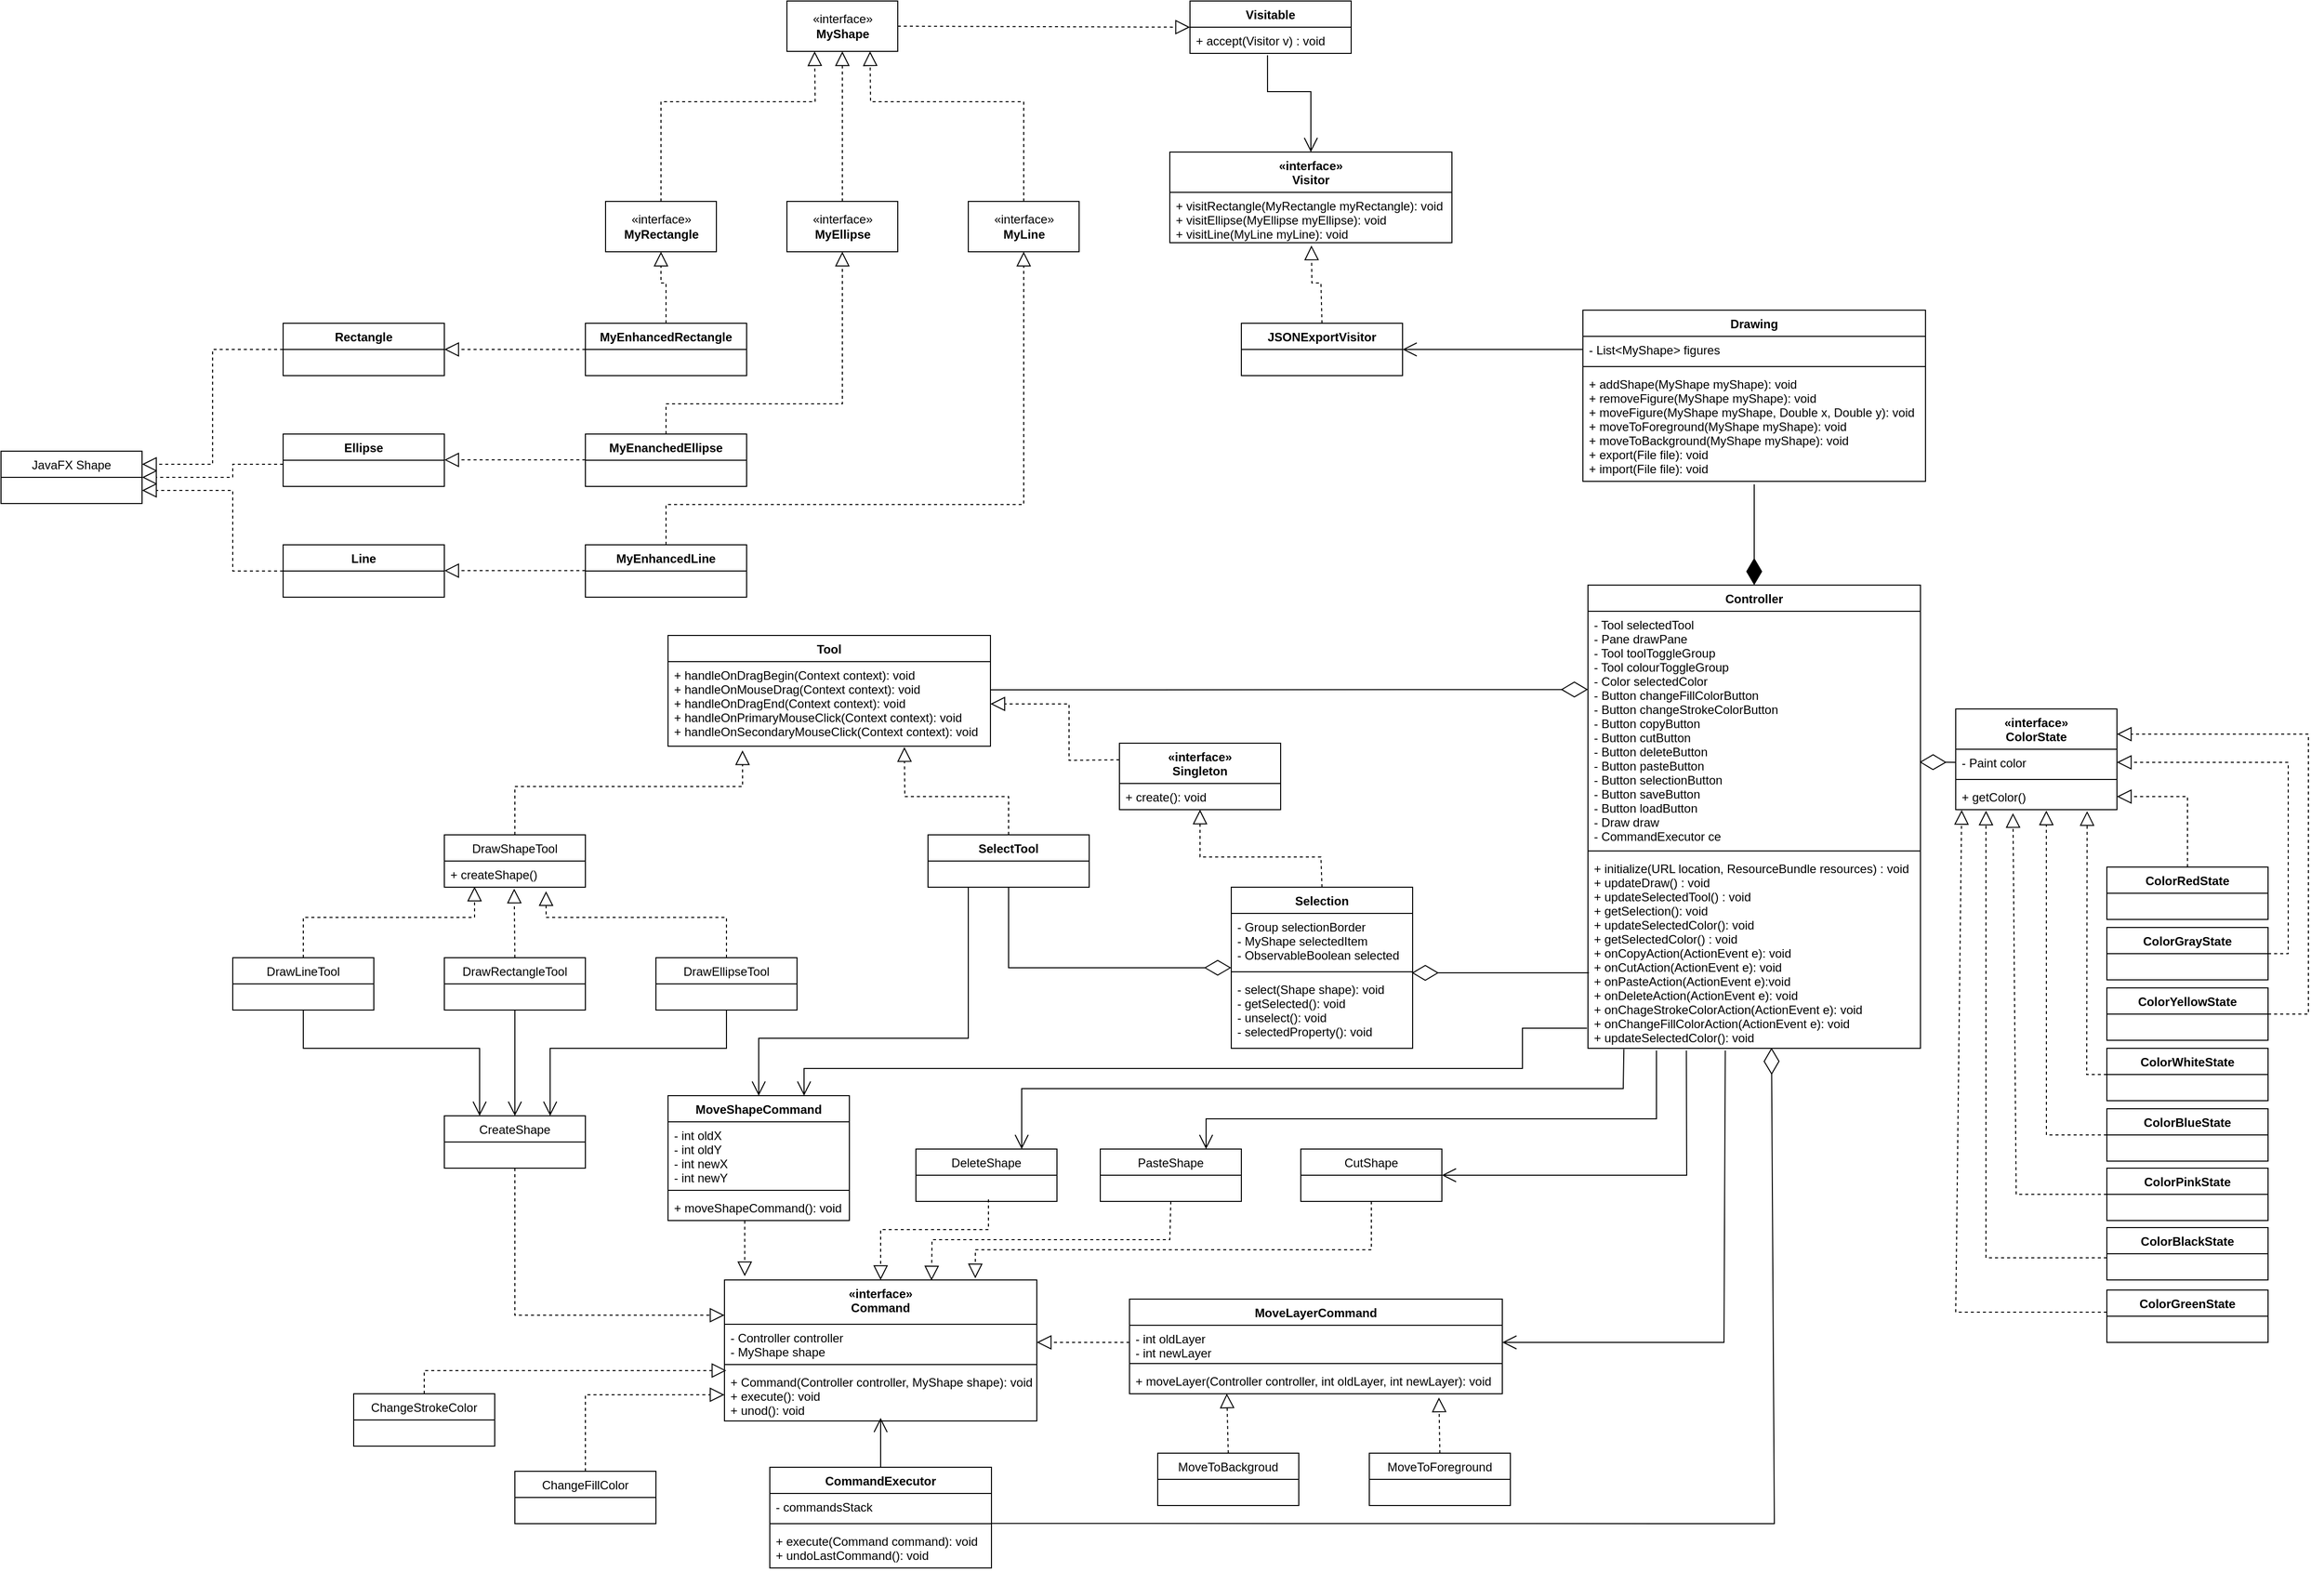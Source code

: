<mxfile version="20.5.3" type="device"><diagram id="C5RBs43oDa-KdzZeNtuy" name="Page-1"><mxGraphModel dx="1965" dy="1368" grid="1" gridSize="10" guides="1" tooltips="1" connect="1" arrows="1" fold="1" page="1" pageScale="1" pageWidth="2336" pageHeight="1654" math="0" shadow="0"><root><mxCell id="WIyWlLk6GJQsqaUBKTNV-0"/><mxCell id="WIyWlLk6GJQsqaUBKTNV-1" parent="WIyWlLk6GJQsqaUBKTNV-0"/><mxCell id="ekL6WlNl2x00pzPM41VI-4" value="JavaFX Shape" style="swimlane;fontStyle=0;childLayout=stackLayout;horizontal=1;startSize=26;horizontalStack=0;resizeParent=1;resizeParentMax=0;resizeLast=0;collapsible=1;marginBottom=0;" parent="WIyWlLk6GJQsqaUBKTNV-1" vertex="1"><mxGeometry x="30" y="507" width="140" height="52" as="geometry"/></mxCell><mxCell id="ekL6WlNl2x00pzPM41VI-9" value="Ellipse" style="swimlane;fontStyle=1;align=center;verticalAlign=top;childLayout=stackLayout;horizontal=1;startSize=26;horizontalStack=0;resizeParent=1;resizeParentMax=0;resizeLast=0;collapsible=1;marginBottom=0;" parent="WIyWlLk6GJQsqaUBKTNV-1" vertex="1"><mxGeometry x="310" y="490" width="160" height="52" as="geometry"/></mxCell><mxCell id="ekL6WlNl2x00pzPM41VI-13" value="Line" style="swimlane;fontStyle=1;align=center;verticalAlign=top;childLayout=stackLayout;horizontal=1;startSize=26;horizontalStack=0;resizeParent=1;resizeParentMax=0;resizeLast=0;collapsible=1;marginBottom=0;" parent="WIyWlLk6GJQsqaUBKTNV-1" vertex="1"><mxGeometry x="310" y="600" width="160" height="52" as="geometry"/></mxCell><mxCell id="ekL6WlNl2x00pzPM41VI-17" value="Rectangle" style="swimlane;fontStyle=1;align=center;verticalAlign=top;childLayout=stackLayout;horizontal=1;startSize=26;horizontalStack=0;resizeParent=1;resizeParentMax=0;resizeLast=0;collapsible=1;marginBottom=0;" parent="WIyWlLk6GJQsqaUBKTNV-1" vertex="1"><mxGeometry x="310" y="380" width="160" height="52" as="geometry"/></mxCell><mxCell id="ekL6WlNl2x00pzPM41VI-28" value="«interface»&lt;br&gt;&lt;b&gt;MyLine&lt;/b&gt;" style="html=1;" parent="WIyWlLk6GJQsqaUBKTNV-1" vertex="1"><mxGeometry x="990" y="259" width="110" height="50" as="geometry"/></mxCell><mxCell id="ekL6WlNl2x00pzPM41VI-29" value="«interface»&lt;br&gt;&lt;b&gt;MyEllipse&lt;/b&gt;" style="html=1;" parent="WIyWlLk6GJQsqaUBKTNV-1" vertex="1"><mxGeometry x="810" y="259" width="110" height="50" as="geometry"/></mxCell><mxCell id="ekL6WlNl2x00pzPM41VI-30" value="«interface»&lt;br&gt;&lt;b&gt;MyRectangle&lt;/b&gt;" style="html=1;" parent="WIyWlLk6GJQsqaUBKTNV-1" vertex="1"><mxGeometry x="630" y="259" width="110" height="50" as="geometry"/></mxCell><mxCell id="ekL6WlNl2x00pzPM41VI-31" value="MyEnanchedEllipse" style="swimlane;fontStyle=1;align=center;verticalAlign=top;childLayout=stackLayout;horizontal=1;startSize=26;horizontalStack=0;resizeParent=1;resizeParentMax=0;resizeLast=0;collapsible=1;marginBottom=0;" parent="WIyWlLk6GJQsqaUBKTNV-1" vertex="1"><mxGeometry x="610" y="490" width="160" height="52" as="geometry"/></mxCell><mxCell id="ekL6WlNl2x00pzPM41VI-35" value="MyEnhancedLine" style="swimlane;fontStyle=1;align=center;verticalAlign=top;childLayout=stackLayout;horizontal=1;startSize=26;horizontalStack=0;resizeParent=1;resizeParentMax=0;resizeLast=0;collapsible=1;marginBottom=0;" parent="WIyWlLk6GJQsqaUBKTNV-1" vertex="1"><mxGeometry x="610" y="600" width="160" height="52" as="geometry"/></mxCell><mxCell id="ekL6WlNl2x00pzPM41VI-39" value="MyEnhancedRectangle" style="swimlane;fontStyle=1;align=center;verticalAlign=top;childLayout=stackLayout;horizontal=1;startSize=26;horizontalStack=0;resizeParent=1;resizeParentMax=0;resizeLast=0;collapsible=1;marginBottom=0;" parent="WIyWlLk6GJQsqaUBKTNV-1" vertex="1"><mxGeometry x="610" y="380" width="160" height="52" as="geometry"/></mxCell><mxCell id="ekL6WlNl2x00pzPM41VI-54" value="«interface»&lt;br&gt;&lt;b&gt;MyShape&lt;/b&gt;" style="html=1;" parent="WIyWlLk6GJQsqaUBKTNV-1" vertex="1"><mxGeometry x="810" y="60" width="110" height="50" as="geometry"/></mxCell><mxCell id="ekL6WlNl2x00pzPM41VI-58" value="Visitable" style="swimlane;fontStyle=1;align=center;verticalAlign=top;childLayout=stackLayout;horizontal=1;startSize=26;horizontalStack=0;resizeParent=1;resizeParentMax=0;resizeLast=0;collapsible=1;marginBottom=0;" parent="WIyWlLk6GJQsqaUBKTNV-1" vertex="1"><mxGeometry x="1210" y="60" width="160" height="52" as="geometry"/></mxCell><mxCell id="ekL6WlNl2x00pzPM41VI-59" value="+ accept(Visitor v) : void" style="text;strokeColor=none;fillColor=none;align=left;verticalAlign=top;spacingLeft=4;spacingRight=4;overflow=hidden;rotatable=0;points=[[0,0.5],[1,0.5]];portConstraint=eastwest;" parent="ekL6WlNl2x00pzPM41VI-58" vertex="1"><mxGeometry y="26" width="160" height="26" as="geometry"/></mxCell><mxCell id="ekL6WlNl2x00pzPM41VI-65" value="«interface»&#10;Visitor" style="swimlane;fontStyle=1;align=center;verticalAlign=top;childLayout=stackLayout;horizontal=1;startSize=40;horizontalStack=0;resizeParent=1;resizeParentMax=0;resizeLast=0;collapsible=1;marginBottom=0;" parent="WIyWlLk6GJQsqaUBKTNV-1" vertex="1"><mxGeometry x="1190" y="210" width="280" height="90" as="geometry"/></mxCell><mxCell id="ekL6WlNl2x00pzPM41VI-66" value="+ visitRectangle(MyRectangle myRectangle): void&#10;+ visitEllipse(MyEllipse myEllipse): void&#10;+ visitLine(MyLine myLine): void" style="text;strokeColor=none;fillColor=none;align=left;verticalAlign=top;spacingLeft=4;spacingRight=4;overflow=hidden;rotatable=0;points=[[0,0.5],[1,0.5]];portConstraint=eastwest;" parent="ekL6WlNl2x00pzPM41VI-65" vertex="1"><mxGeometry y="40" width="280" height="50" as="geometry"/></mxCell><mxCell id="ekL6WlNl2x00pzPM41VI-70" value="JSONExportVisitor" style="swimlane;fontStyle=1;align=center;verticalAlign=top;childLayout=stackLayout;horizontal=1;startSize=26;horizontalStack=0;resizeParent=1;resizeParentMax=0;resizeLast=0;collapsible=1;marginBottom=0;" parent="WIyWlLk6GJQsqaUBKTNV-1" vertex="1"><mxGeometry x="1261" y="380" width="160" height="52" as="geometry"/></mxCell><mxCell id="ekL6WlNl2x00pzPM41VI-76" value="" style="endArrow=block;dashed=1;endFill=0;endSize=12;html=1;rounded=0;exitX=0;exitY=0.5;exitDx=0;exitDy=0;entryX=1;entryY=0.25;entryDx=0;entryDy=0;" parent="WIyWlLk6GJQsqaUBKTNV-1" source="ekL6WlNl2x00pzPM41VI-17" target="ekL6WlNl2x00pzPM41VI-4" edge="1"><mxGeometry width="160" relative="1" as="geometry"><mxPoint x="240" y="480" as="sourcePoint"/><mxPoint x="400" y="480" as="targetPoint"/><Array as="points"><mxPoint x="240" y="406"/><mxPoint x="240" y="520"/><mxPoint x="190" y="520"/></Array></mxGeometry></mxCell><mxCell id="ekL6WlNl2x00pzPM41VI-77" value="" style="endArrow=block;dashed=1;endFill=0;endSize=12;html=1;rounded=0;exitX=0;exitY=0.5;exitDx=0;exitDy=0;entryX=1;entryY=0.5;entryDx=0;entryDy=0;" parent="WIyWlLk6GJQsqaUBKTNV-1" target="ekL6WlNl2x00pzPM41VI-4" edge="1"><mxGeometry width="160" relative="1" as="geometry"><mxPoint x="310" y="520.0" as="sourcePoint"/><mxPoint x="170" y="634" as="targetPoint"/><Array as="points"><mxPoint x="260" y="520"/><mxPoint x="260" y="533"/><mxPoint x="220" y="533"/></Array></mxGeometry></mxCell><mxCell id="ekL6WlNl2x00pzPM41VI-79" value="" style="endArrow=block;dashed=1;endFill=0;endSize=12;html=1;rounded=0;entryX=1;entryY=0.75;entryDx=0;entryDy=0;exitX=0;exitY=0.5;exitDx=0;exitDy=0;" parent="WIyWlLk6GJQsqaUBKTNV-1" source="ekL6WlNl2x00pzPM41VI-13" target="ekL6WlNl2x00pzPM41VI-4" edge="1"><mxGeometry width="160" relative="1" as="geometry"><mxPoint x="240" y="550" as="sourcePoint"/><mxPoint x="400" y="550" as="targetPoint"/><Array as="points"><mxPoint x="260" y="626"/><mxPoint x="260" y="546"/></Array></mxGeometry></mxCell><mxCell id="ekL6WlNl2x00pzPM41VI-80" value="" style="endArrow=block;dashed=1;endFill=0;endSize=12;html=1;rounded=0;entryX=1;entryY=0.5;entryDx=0;entryDy=0;exitX=0;exitY=0.5;exitDx=0;exitDy=0;" parent="WIyWlLk6GJQsqaUBKTNV-1" source="ekL6WlNl2x00pzPM41VI-39" target="ekL6WlNl2x00pzPM41VI-17" edge="1"><mxGeometry width="160" relative="1" as="geometry"><mxPoint x="440" y="550" as="sourcePoint"/><mxPoint x="600" y="550" as="targetPoint"/></mxGeometry></mxCell><mxCell id="ekL6WlNl2x00pzPM41VI-81" value="" style="endArrow=block;dashed=1;endFill=0;endSize=12;html=1;rounded=0;entryX=1;entryY=0.5;entryDx=0;entryDy=0;exitX=0;exitY=0.5;exitDx=0;exitDy=0;" parent="WIyWlLk6GJQsqaUBKTNV-1" edge="1"><mxGeometry width="160" relative="1" as="geometry"><mxPoint x="610" y="625.66" as="sourcePoint"/><mxPoint x="470" y="625.66" as="targetPoint"/></mxGeometry></mxCell><mxCell id="ekL6WlNl2x00pzPM41VI-82" value="" style="endArrow=block;dashed=1;endFill=0;endSize=12;html=1;rounded=0;entryX=1;entryY=0.5;entryDx=0;entryDy=0;exitX=0;exitY=0.5;exitDx=0;exitDy=0;" parent="WIyWlLk6GJQsqaUBKTNV-1" edge="1"><mxGeometry width="160" relative="1" as="geometry"><mxPoint x="610" y="515.66" as="sourcePoint"/><mxPoint x="470" y="515.66" as="targetPoint"/></mxGeometry></mxCell><mxCell id="ekL6WlNl2x00pzPM41VI-83" value="" style="endArrow=block;dashed=1;endFill=0;endSize=12;html=1;rounded=0;entryX=0.5;entryY=1;entryDx=0;entryDy=0;exitX=0.5;exitY=0;exitDx=0;exitDy=0;" parent="WIyWlLk6GJQsqaUBKTNV-1" source="ekL6WlNl2x00pzPM41VI-39" target="ekL6WlNl2x00pzPM41VI-30" edge="1"><mxGeometry width="160" relative="1" as="geometry"><mxPoint x="720" y="440" as="sourcePoint"/><mxPoint x="880" y="440" as="targetPoint"/><Array as="points"><mxPoint x="690" y="340"/><mxPoint x="685" y="340"/></Array></mxGeometry></mxCell><mxCell id="ekL6WlNl2x00pzPM41VI-84" value="" style="endArrow=block;dashed=1;endFill=0;endSize=12;html=1;rounded=0;exitX=0.5;exitY=0;exitDx=0;exitDy=0;entryX=0.5;entryY=1;entryDx=0;entryDy=0;" parent="WIyWlLk6GJQsqaUBKTNV-1" source="ekL6WlNl2x00pzPM41VI-31" target="ekL6WlNl2x00pzPM41VI-29" edge="1"><mxGeometry width="160" relative="1" as="geometry"><mxPoint x="680" y="450" as="sourcePoint"/><mxPoint x="840" y="450" as="targetPoint"/><Array as="points"><mxPoint x="690" y="460"/><mxPoint x="865" y="460"/><mxPoint x="865" y="410"/></Array></mxGeometry></mxCell><mxCell id="ekL6WlNl2x00pzPM41VI-85" value="" style="endArrow=block;dashed=1;endFill=0;endSize=12;html=1;rounded=0;exitX=0.5;exitY=0;exitDx=0;exitDy=0;entryX=0.5;entryY=1;entryDx=0;entryDy=0;" parent="WIyWlLk6GJQsqaUBKTNV-1" source="ekL6WlNl2x00pzPM41VI-35" target="ekL6WlNl2x00pzPM41VI-28" edge="1"><mxGeometry width="160" relative="1" as="geometry"><mxPoint x="680" y="450" as="sourcePoint"/><mxPoint x="840" y="450" as="targetPoint"/><Array as="points"><mxPoint x="690" y="560"/><mxPoint x="1045" y="560"/><mxPoint x="1045" y="500"/></Array></mxGeometry></mxCell><mxCell id="ekL6WlNl2x00pzPM41VI-86" value="" style="endArrow=block;dashed=1;endFill=0;endSize=12;html=1;rounded=0;exitX=0.5;exitY=0;exitDx=0;exitDy=0;entryX=0.25;entryY=1;entryDx=0;entryDy=0;" parent="WIyWlLk6GJQsqaUBKTNV-1" source="ekL6WlNl2x00pzPM41VI-30" target="ekL6WlNl2x00pzPM41VI-54" edge="1"><mxGeometry width="160" relative="1" as="geometry"><mxPoint x="780" y="200" as="sourcePoint"/><mxPoint x="940" y="200" as="targetPoint"/><Array as="points"><mxPoint x="685" y="160"/><mxPoint x="838" y="160"/></Array></mxGeometry></mxCell><mxCell id="ekL6WlNl2x00pzPM41VI-87" value="" style="endArrow=block;dashed=1;endFill=0;endSize=12;html=1;rounded=0;exitX=0.5;exitY=0;exitDx=0;exitDy=0;entryX=0.5;entryY=1;entryDx=0;entryDy=0;" parent="WIyWlLk6GJQsqaUBKTNV-1" source="ekL6WlNl2x00pzPM41VI-29" target="ekL6WlNl2x00pzPM41VI-54" edge="1"><mxGeometry width="160" relative="1" as="geometry"><mxPoint x="780" y="200" as="sourcePoint"/><mxPoint x="940" y="200" as="targetPoint"/></mxGeometry></mxCell><mxCell id="ekL6WlNl2x00pzPM41VI-88" value="" style="endArrow=block;dashed=1;endFill=0;endSize=12;html=1;rounded=0;entryX=0.75;entryY=1;entryDx=0;entryDy=0;exitX=0.5;exitY=0;exitDx=0;exitDy=0;" parent="WIyWlLk6GJQsqaUBKTNV-1" source="ekL6WlNl2x00pzPM41VI-28" target="ekL6WlNl2x00pzPM41VI-54" edge="1"><mxGeometry width="160" relative="1" as="geometry"><mxPoint x="780" y="200" as="sourcePoint"/><mxPoint x="940" y="200" as="targetPoint"/><Array as="points"><mxPoint x="1045" y="160"/><mxPoint x="893" y="160"/></Array></mxGeometry></mxCell><mxCell id="ekL6WlNl2x00pzPM41VI-89" value="" style="endArrow=block;dashed=1;endFill=0;endSize=12;html=1;rounded=0;exitX=1;exitY=0.5;exitDx=0;exitDy=0;entryX=0;entryY=0.5;entryDx=0;entryDy=0;" parent="WIyWlLk6GJQsqaUBKTNV-1" source="ekL6WlNl2x00pzPM41VI-54" target="ekL6WlNl2x00pzPM41VI-58" edge="1"><mxGeometry width="160" relative="1" as="geometry"><mxPoint x="940" y="200" as="sourcePoint"/><mxPoint x="1100" y="200" as="targetPoint"/></mxGeometry></mxCell><mxCell id="ekL6WlNl2x00pzPM41VI-90" value="" style="endArrow=open;endFill=1;endSize=12;html=1;rounded=0;exitX=0.481;exitY=1.07;exitDx=0;exitDy=0;exitPerimeter=0;entryX=0.5;entryY=0;entryDx=0;entryDy=0;" parent="WIyWlLk6GJQsqaUBKTNV-1" source="ekL6WlNl2x00pzPM41VI-59" target="ekL6WlNl2x00pzPM41VI-65" edge="1"><mxGeometry width="160" relative="1" as="geometry"><mxPoint x="1140" y="210" as="sourcePoint"/><mxPoint x="1300" y="210" as="targetPoint"/><Array as="points"><mxPoint x="1287" y="150"/><mxPoint x="1330" y="150"/></Array></mxGeometry></mxCell><mxCell id="ekL6WlNl2x00pzPM41VI-91" value="" style="endArrow=block;dashed=1;endFill=0;endSize=12;html=1;rounded=0;entryX=0.502;entryY=1.056;entryDx=0;entryDy=0;entryPerimeter=0;exitX=0.5;exitY=0;exitDx=0;exitDy=0;" parent="WIyWlLk6GJQsqaUBKTNV-1" source="ekL6WlNl2x00pzPM41VI-70" target="ekL6WlNl2x00pzPM41VI-66" edge="1"><mxGeometry width="160" relative="1" as="geometry"><mxPoint x="1140" y="350" as="sourcePoint"/><mxPoint x="1300" y="350" as="targetPoint"/><Array as="points"><mxPoint x="1340" y="340"/><mxPoint x="1331" y="340"/></Array></mxGeometry></mxCell><mxCell id="ekL6WlNl2x00pzPM41VI-92" value="Drawing" style="swimlane;fontStyle=1;align=center;verticalAlign=top;childLayout=stackLayout;horizontal=1;startSize=26;horizontalStack=0;resizeParent=1;resizeParentMax=0;resizeLast=0;collapsible=1;marginBottom=0;" parent="WIyWlLk6GJQsqaUBKTNV-1" vertex="1"><mxGeometry x="1600" y="367" width="340" height="170" as="geometry"/></mxCell><mxCell id="ekL6WlNl2x00pzPM41VI-93" value="- List&lt;MyShape&gt; figures" style="text;strokeColor=none;fillColor=none;align=left;verticalAlign=top;spacingLeft=4;spacingRight=4;overflow=hidden;rotatable=0;points=[[0,0.5],[1,0.5]];portConstraint=eastwest;" parent="ekL6WlNl2x00pzPM41VI-92" vertex="1"><mxGeometry y="26" width="340" height="26" as="geometry"/></mxCell><mxCell id="ekL6WlNl2x00pzPM41VI-94" value="" style="line;strokeWidth=1;fillColor=none;align=left;verticalAlign=middle;spacingTop=-1;spacingLeft=3;spacingRight=3;rotatable=0;labelPosition=right;points=[];portConstraint=eastwest;strokeColor=inherit;" parent="ekL6WlNl2x00pzPM41VI-92" vertex="1"><mxGeometry y="52" width="340" height="8" as="geometry"/></mxCell><mxCell id="ekL6WlNl2x00pzPM41VI-95" value="+ addShape(MyShape myShape): void&#10;+ removeFigure(MyShape myShape): void&#10;+ moveFigure(MyShape myShape, Double x, Double y): void&#10;+ moveToForeground(MyShape myShape): void&#10;+ moveToBackground(MyShape myShape): void&#10;+ export(File file): void&#10;+ import(File file): void" style="text;strokeColor=none;fillColor=none;align=left;verticalAlign=top;spacingLeft=4;spacingRight=4;overflow=hidden;rotatable=0;points=[[0,0.5],[1,0.5]];portConstraint=eastwest;" parent="ekL6WlNl2x00pzPM41VI-92" vertex="1"><mxGeometry y="60" width="340" height="110" as="geometry"/></mxCell><mxCell id="ekL6WlNl2x00pzPM41VI-96" value="" style="endArrow=open;endFill=1;endSize=12;html=1;rounded=0;entryX=1;entryY=0.5;entryDx=0;entryDy=0;exitX=0;exitY=0.5;exitDx=0;exitDy=0;" parent="WIyWlLk6GJQsqaUBKTNV-1" source="ekL6WlNl2x00pzPM41VI-93" target="ekL6WlNl2x00pzPM41VI-70" edge="1"><mxGeometry width="160" relative="1" as="geometry"><mxPoint x="1520" y="410" as="sourcePoint"/><mxPoint x="1660" y="370" as="targetPoint"/></mxGeometry></mxCell><mxCell id="ekL6WlNl2x00pzPM41VI-97" value="Controller" style="swimlane;fontStyle=1;align=center;verticalAlign=top;childLayout=stackLayout;horizontal=1;startSize=26;horizontalStack=0;resizeParent=1;resizeParentMax=0;resizeLast=0;collapsible=1;marginBottom=0;" parent="WIyWlLk6GJQsqaUBKTNV-1" vertex="1"><mxGeometry x="1605" y="640" width="330" height="460" as="geometry"><mxRectangle x="1835" y="670" width="100" height="30" as="alternateBounds"/></mxGeometry></mxCell><mxCell id="ekL6WlNl2x00pzPM41VI-98" value="- Tool selectedTool&#10;- Pane drawPane&#10;- Tool toolToggleGroup&#10;- Tool colourToggleGroup&#10;- Color selectedColor&#10;- Button changeFillColorButton&#10;- Button changeStrokeColorButton&#10;- Button copyButton&#10;- Button cutButton&#10;- Button deleteButton&#10;- Button pasteButton&#10;- Button selectionButton&#10;- Button saveButton&#10;- Button loadButton&#10;- Draw draw&#10;- CommandExecutor ce" style="text;strokeColor=none;fillColor=none;align=left;verticalAlign=top;spacingLeft=4;spacingRight=4;overflow=hidden;rotatable=0;points=[[0,0.5],[1,0.5]];portConstraint=eastwest;" parent="ekL6WlNl2x00pzPM41VI-97" vertex="1"><mxGeometry y="26" width="330" height="234" as="geometry"/></mxCell><mxCell id="ekL6WlNl2x00pzPM41VI-99" value="" style="line;strokeWidth=1;fillColor=none;align=left;verticalAlign=middle;spacingTop=-1;spacingLeft=3;spacingRight=3;rotatable=0;labelPosition=right;points=[];portConstraint=eastwest;strokeColor=inherit;" parent="ekL6WlNl2x00pzPM41VI-97" vertex="1"><mxGeometry y="260" width="330" height="8" as="geometry"/></mxCell><mxCell id="ekL6WlNl2x00pzPM41VI-100" value="+ initialize(URL location, ResourceBundle resources) : void&#10;+ updateDraw() : void&#10;+ updateSelectedTool() : void&#10;+ getSelection(): void&#10;+ updateSelectedColor(): void&#10;+ getSelectedColor() : void&#10;+ onCopyAction(ActionEvent e): void&#10;+ onCutAction(ActionEvent e): void&#10;+ onPasteAction(ActionEvent e):void&#10;+ onDeleteAction(ActionEvent e): void&#10;+ onChageStrokeColorAction(ActionEvent e): void&#10;+ onChangeFillColorAction(ActionEvent e): void&#10;+ updateSelectedColor(): void" style="text;strokeColor=none;fillColor=none;align=left;verticalAlign=top;spacingLeft=4;spacingRight=4;overflow=hidden;rotatable=0;points=[[0,0.5],[1,0.5]];portConstraint=eastwest;" parent="ekL6WlNl2x00pzPM41VI-97" vertex="1"><mxGeometry y="268" width="330" height="192" as="geometry"/></mxCell><mxCell id="ekL6WlNl2x00pzPM41VI-101" value="" style="endArrow=diamondThin;endFill=1;endSize=24;html=1;rounded=0;entryX=0.5;entryY=0;entryDx=0;entryDy=0;" parent="WIyWlLk6GJQsqaUBKTNV-1" target="ekL6WlNl2x00pzPM41VI-97" edge="1"><mxGeometry width="160" relative="1" as="geometry"><mxPoint x="1770" y="540" as="sourcePoint"/><mxPoint x="1840" y="570" as="targetPoint"/></mxGeometry></mxCell><mxCell id="ekL6WlNl2x00pzPM41VI-102" value="Selection" style="swimlane;fontStyle=1;align=center;verticalAlign=top;childLayout=stackLayout;horizontal=1;startSize=26;horizontalStack=0;resizeParent=1;resizeParentMax=0;resizeLast=0;collapsible=1;marginBottom=0;" parent="WIyWlLk6GJQsqaUBKTNV-1" vertex="1"><mxGeometry x="1251" y="940" width="180" height="160" as="geometry"/></mxCell><mxCell id="ekL6WlNl2x00pzPM41VI-103" value="- Group selectionBorder&#10;- MyShape selectedItem&#10;- ObservableBoolean selected" style="text;strokeColor=none;fillColor=none;align=left;verticalAlign=top;spacingLeft=4;spacingRight=4;overflow=hidden;rotatable=0;points=[[0,0.5],[1,0.5]];portConstraint=eastwest;" parent="ekL6WlNl2x00pzPM41VI-102" vertex="1"><mxGeometry y="26" width="180" height="54" as="geometry"/></mxCell><mxCell id="ekL6WlNl2x00pzPM41VI-104" value="" style="line;strokeWidth=1;fillColor=none;align=left;verticalAlign=middle;spacingTop=-1;spacingLeft=3;spacingRight=3;rotatable=0;labelPosition=right;points=[];portConstraint=eastwest;strokeColor=inherit;" parent="ekL6WlNl2x00pzPM41VI-102" vertex="1"><mxGeometry y="80" width="180" height="8" as="geometry"/></mxCell><mxCell id="ekL6WlNl2x00pzPM41VI-105" value="- select(Shape shape): void&#10;- getSelected(): void&#10;- unselect(): void&#10;- selectedProperty(): void" style="text;strokeColor=none;fillColor=none;align=left;verticalAlign=top;spacingLeft=4;spacingRight=4;overflow=hidden;rotatable=0;points=[[0,0.5],[1,0.5]];portConstraint=eastwest;" parent="ekL6WlNl2x00pzPM41VI-102" vertex="1"><mxGeometry y="88" width="180" height="72" as="geometry"/></mxCell><mxCell id="ekL6WlNl2x00pzPM41VI-106" value="" style="endArrow=diamondThin;endFill=0;endSize=24;html=1;rounded=0;entryX=1.017;entryY=-0.041;entryDx=0;entryDy=0;entryPerimeter=0;" parent="WIyWlLk6GJQsqaUBKTNV-1" edge="1"><mxGeometry width="160" relative="1" as="geometry"><mxPoint x="1606" y="1025" as="sourcePoint"/><mxPoint x="1430.06" y="1025.048" as="targetPoint"/></mxGeometry></mxCell><mxCell id="ekL6WlNl2x00pzPM41VI-107" value="Tool" style="swimlane;fontStyle=1;align=center;verticalAlign=top;childLayout=stackLayout;horizontal=1;startSize=26;horizontalStack=0;resizeParent=1;resizeParentMax=0;resizeLast=0;collapsible=1;marginBottom=0;" parent="WIyWlLk6GJQsqaUBKTNV-1" vertex="1"><mxGeometry x="692" y="690" width="320" height="110" as="geometry"/></mxCell><mxCell id="ekL6WlNl2x00pzPM41VI-108" value="+ handleOnDragBegin(Context context): void&#10;+ handleOnMouseDrag(Context context): void&#10;+ handleOnDragEnd(Context context): void&#10;+ handleOnPrimaryMouseClick(Context context): void&#10;+ handleOnSecondaryMouseClick(Context context): void" style="text;strokeColor=none;fillColor=none;align=left;verticalAlign=top;spacingLeft=4;spacingRight=4;overflow=hidden;rotatable=0;points=[[0,0.5],[1,0.5]];portConstraint=eastwest;" parent="ekL6WlNl2x00pzPM41VI-107" vertex="1"><mxGeometry y="26" width="320" height="84" as="geometry"/></mxCell><mxCell id="ekL6WlNl2x00pzPM41VI-111" value="" style="endArrow=diamondThin;endFill=0;endSize=24;html=1;rounded=0;exitX=0.999;exitY=0.334;exitDx=0;exitDy=0;exitPerimeter=0;" parent="WIyWlLk6GJQsqaUBKTNV-1" source="ekL6WlNl2x00pzPM41VI-108" edge="1"><mxGeometry width="160" relative="1" as="geometry"><mxPoint x="1445" y="743.68" as="sourcePoint"/><mxPoint x="1605" y="743.68" as="targetPoint"/></mxGeometry></mxCell><mxCell id="ekL6WlNl2x00pzPM41VI-112" value="«interface»&#10;Singleton" style="swimlane;fontStyle=1;align=center;verticalAlign=top;childLayout=stackLayout;horizontal=1;startSize=40;horizontalStack=0;resizeParent=1;resizeParentMax=0;resizeLast=0;collapsible=1;marginBottom=0;" parent="WIyWlLk6GJQsqaUBKTNV-1" vertex="1"><mxGeometry x="1140" y="797" width="160" height="66" as="geometry"/></mxCell><mxCell id="ekL6WlNl2x00pzPM41VI-113" value="+ create(): void" style="text;strokeColor=none;fillColor=none;align=left;verticalAlign=top;spacingLeft=4;spacingRight=4;overflow=hidden;rotatable=0;points=[[0,0.5],[1,0.5]];portConstraint=eastwest;" parent="ekL6WlNl2x00pzPM41VI-112" vertex="1"><mxGeometry y="40" width="160" height="26" as="geometry"/></mxCell><mxCell id="ekL6WlNl2x00pzPM41VI-117" value="" style="endArrow=block;dashed=1;endFill=0;endSize=12;html=1;rounded=0;entryX=1;entryY=0.5;entryDx=0;entryDy=0;exitX=0;exitY=0.25;exitDx=0;exitDy=0;" parent="WIyWlLk6GJQsqaUBKTNV-1" source="ekL6WlNl2x00pzPM41VI-112" target="ekL6WlNl2x00pzPM41VI-108" edge="1"><mxGeometry width="160" relative="1" as="geometry"><mxPoint x="1280" y="810" as="sourcePoint"/><mxPoint x="1440" y="810" as="targetPoint"/><Array as="points"><mxPoint x="1090" y="814"/><mxPoint x="1090" y="758"/></Array></mxGeometry></mxCell><mxCell id="ekL6WlNl2x00pzPM41VI-118" value="" style="endArrow=block;dashed=1;endFill=0;endSize=12;html=1;rounded=0;exitX=0.5;exitY=0;exitDx=0;exitDy=0;" parent="WIyWlLk6GJQsqaUBKTNV-1" source="ekL6WlNl2x00pzPM41VI-102" target="ekL6WlNl2x00pzPM41VI-113" edge="1"><mxGeometry width="160" relative="1" as="geometry"><mxPoint x="1280" y="1000" as="sourcePoint"/><mxPoint x="1440" y="1000" as="targetPoint"/><Array as="points"><mxPoint x="1340" y="910"/><mxPoint x="1220" y="910"/></Array></mxGeometry></mxCell><mxCell id="ekL6WlNl2x00pzPM41VI-119" value="SelectTool" style="swimlane;fontStyle=1;align=center;verticalAlign=top;childLayout=stackLayout;horizontal=1;startSize=26;horizontalStack=0;resizeParent=1;resizeParentMax=0;resizeLast=0;collapsible=1;marginBottom=0;" parent="WIyWlLk6GJQsqaUBKTNV-1" vertex="1"><mxGeometry x="950" y="888" width="160" height="52" as="geometry"/></mxCell><mxCell id="ekL6WlNl2x00pzPM41VI-124" value="" style="endArrow=diamondThin;endFill=0;endSize=24;html=1;rounded=0;exitX=0.5;exitY=1;exitDx=0;exitDy=0;entryX=0;entryY=0.5;entryDx=0;entryDy=0;" parent="WIyWlLk6GJQsqaUBKTNV-1" source="ekL6WlNl2x00pzPM41VI-119" target="ekL6WlNl2x00pzPM41VI-102" edge="1"><mxGeometry width="160" relative="1" as="geometry"><mxPoint x="1030" y="1000" as="sourcePoint"/><mxPoint x="1190" y="1000" as="targetPoint"/><Array as="points"><mxPoint x="1030" y="1020"/></Array></mxGeometry></mxCell><mxCell id="ekL6WlNl2x00pzPM41VI-125" value="DrawShapeTool" style="swimlane;fontStyle=0;childLayout=stackLayout;horizontal=1;startSize=26;horizontalStack=0;resizeParent=1;resizeParentMax=0;resizeLast=0;collapsible=1;marginBottom=0;" parent="WIyWlLk6GJQsqaUBKTNV-1" vertex="1"><mxGeometry x="470" y="888" width="140" height="52" as="geometry"/></mxCell><mxCell id="ekL6WlNl2x00pzPM41VI-126" value="+ createShape()" style="text;strokeColor=none;fillColor=none;align=left;verticalAlign=top;spacingLeft=4;spacingRight=4;overflow=hidden;rotatable=0;points=[[0,0.5],[1,0.5]];portConstraint=eastwest;" parent="ekL6WlNl2x00pzPM41VI-125" vertex="1"><mxGeometry y="26" width="140" height="26" as="geometry"/></mxCell><mxCell id="ekL6WlNl2x00pzPM41VI-129" value="DrawEllipseTool" style="swimlane;fontStyle=0;childLayout=stackLayout;horizontal=1;startSize=26;horizontalStack=0;resizeParent=1;resizeParentMax=0;resizeLast=0;collapsible=1;marginBottom=0;" parent="WIyWlLk6GJQsqaUBKTNV-1" vertex="1"><mxGeometry x="680" y="1010" width="140" height="52" as="geometry"/></mxCell><mxCell id="ekL6WlNl2x00pzPM41VI-133" value="DrawRectangleTool" style="swimlane;fontStyle=0;childLayout=stackLayout;horizontal=1;startSize=26;horizontalStack=0;resizeParent=1;resizeParentMax=0;resizeLast=0;collapsible=1;marginBottom=0;" parent="WIyWlLk6GJQsqaUBKTNV-1" vertex="1"><mxGeometry x="470" y="1010" width="140" height="52" as="geometry"/></mxCell><mxCell id="ekL6WlNl2x00pzPM41VI-137" value="DrawLineTool" style="swimlane;fontStyle=0;childLayout=stackLayout;horizontal=1;startSize=26;horizontalStack=0;resizeParent=1;resizeParentMax=0;resizeLast=0;collapsible=1;marginBottom=0;" parent="WIyWlLk6GJQsqaUBKTNV-1" vertex="1"><mxGeometry x="260" y="1010" width="140" height="52" as="geometry"/></mxCell><mxCell id="ekL6WlNl2x00pzPM41VI-141" value="" style="endArrow=block;dashed=1;endFill=0;endSize=12;html=1;rounded=0;entryX=0.214;entryY=0.981;entryDx=0;entryDy=0;entryPerimeter=0;exitX=0.5;exitY=0;exitDx=0;exitDy=0;" parent="WIyWlLk6GJQsqaUBKTNV-1" source="ekL6WlNl2x00pzPM41VI-137" target="ekL6WlNl2x00pzPM41VI-126" edge="1"><mxGeometry width="160" relative="1" as="geometry"><mxPoint x="500" y="980" as="sourcePoint"/><mxPoint x="660" y="980" as="targetPoint"/><Array as="points"><mxPoint x="330" y="970"/><mxPoint x="500" y="970"/></Array></mxGeometry></mxCell><mxCell id="ekL6WlNl2x00pzPM41VI-142" value="" style="endArrow=block;dashed=1;endFill=0;endSize=12;html=1;rounded=0;exitX=0.5;exitY=0;exitDx=0;exitDy=0;entryX=0.495;entryY=1.056;entryDx=0;entryDy=0;entryPerimeter=0;" parent="WIyWlLk6GJQsqaUBKTNV-1" source="ekL6WlNl2x00pzPM41VI-133" target="ekL6WlNl2x00pzPM41VI-126" edge="1"><mxGeometry width="160" relative="1" as="geometry"><mxPoint x="500" y="980" as="sourcePoint"/><mxPoint x="660" y="980" as="targetPoint"/></mxGeometry></mxCell><mxCell id="ekL6WlNl2x00pzPM41VI-143" value="" style="endArrow=block;dashed=1;endFill=0;endSize=12;html=1;rounded=0;exitX=0.5;exitY=0;exitDx=0;exitDy=0;entryX=0.721;entryY=1.155;entryDx=0;entryDy=0;entryPerimeter=0;" parent="WIyWlLk6GJQsqaUBKTNV-1" source="ekL6WlNl2x00pzPM41VI-129" target="ekL6WlNl2x00pzPM41VI-126" edge="1"><mxGeometry width="160" relative="1" as="geometry"><mxPoint x="500" y="980" as="sourcePoint"/><mxPoint x="660" y="980" as="targetPoint"/><Array as="points"><mxPoint x="750" y="970"/><mxPoint x="571" y="970"/></Array></mxGeometry></mxCell><mxCell id="ekL6WlNl2x00pzPM41VI-144" value="CreateShape" style="swimlane;fontStyle=0;childLayout=stackLayout;horizontal=1;startSize=26;horizontalStack=0;resizeParent=1;resizeParentMax=0;resizeLast=0;collapsible=1;marginBottom=0;" parent="WIyWlLk6GJQsqaUBKTNV-1" vertex="1"><mxGeometry x="470" y="1167" width="140" height="52" as="geometry"/></mxCell><mxCell id="ekL6WlNl2x00pzPM41VI-148" value="" style="endArrow=open;endFill=1;endSize=12;html=1;rounded=0;exitX=0.5;exitY=1;exitDx=0;exitDy=0;entryX=0.25;entryY=0;entryDx=0;entryDy=0;" parent="WIyWlLk6GJQsqaUBKTNV-1" source="ekL6WlNl2x00pzPM41VI-137" target="ekL6WlNl2x00pzPM41VI-144" edge="1"><mxGeometry width="160" relative="1" as="geometry"><mxPoint x="500" y="1170" as="sourcePoint"/><mxPoint x="660" y="1170" as="targetPoint"/><Array as="points"><mxPoint x="330" y="1100"/><mxPoint x="505" y="1100"/></Array></mxGeometry></mxCell><mxCell id="ekL6WlNl2x00pzPM41VI-149" value="" style="endArrow=open;endFill=1;endSize=12;html=1;rounded=0;exitX=0.5;exitY=1;exitDx=0;exitDy=0;" parent="WIyWlLk6GJQsqaUBKTNV-1" source="ekL6WlNl2x00pzPM41VI-133" target="ekL6WlNl2x00pzPM41VI-144" edge="1"><mxGeometry width="160" relative="1" as="geometry"><mxPoint x="500" y="1170" as="sourcePoint"/><mxPoint x="660" y="1170" as="targetPoint"/></mxGeometry></mxCell><mxCell id="ekL6WlNl2x00pzPM41VI-150" value="" style="endArrow=open;endFill=1;endSize=12;html=1;rounded=0;exitX=0.5;exitY=1;exitDx=0;exitDy=0;entryX=0.75;entryY=0;entryDx=0;entryDy=0;" parent="WIyWlLk6GJQsqaUBKTNV-1" source="ekL6WlNl2x00pzPM41VI-129" target="ekL6WlNl2x00pzPM41VI-144" edge="1"><mxGeometry width="160" relative="1" as="geometry"><mxPoint x="500" y="1170" as="sourcePoint"/><mxPoint x="660" y="1170" as="targetPoint"/><Array as="points"><mxPoint x="750" y="1100"/><mxPoint x="575" y="1100"/></Array></mxGeometry></mxCell><mxCell id="ekL6WlNl2x00pzPM41VI-151" value="" style="endArrow=block;dashed=1;endFill=0;endSize=12;html=1;rounded=0;entryX=0.231;entryY=1.049;entryDx=0;entryDy=0;entryPerimeter=0;exitX=0.5;exitY=0;exitDx=0;exitDy=0;" parent="WIyWlLk6GJQsqaUBKTNV-1" source="ekL6WlNl2x00pzPM41VI-125" target="ekL6WlNl2x00pzPM41VI-108" edge="1"><mxGeometry width="160" relative="1" as="geometry"><mxPoint x="490" y="890" as="sourcePoint"/><mxPoint x="650" y="890" as="targetPoint"/><Array as="points"><mxPoint x="540" y="840"/><mxPoint x="766" y="840"/></Array></mxGeometry></mxCell><mxCell id="ekL6WlNl2x00pzPM41VI-152" value="" style="endArrow=block;dashed=1;endFill=0;endSize=12;html=1;rounded=0;exitX=0.5;exitY=0;exitDx=0;exitDy=0;entryX=0.733;entryY=1.011;entryDx=0;entryDy=0;entryPerimeter=0;" parent="WIyWlLk6GJQsqaUBKTNV-1" source="ekL6WlNl2x00pzPM41VI-119" target="ekL6WlNl2x00pzPM41VI-108" edge="1"><mxGeometry width="160" relative="1" as="geometry"><mxPoint x="810" y="850" as="sourcePoint"/><mxPoint x="970" y="850" as="targetPoint"/><Array as="points"><mxPoint x="1030" y="850"/><mxPoint x="927" y="850"/></Array></mxGeometry></mxCell><mxCell id="ekL6WlNl2x00pzPM41VI-153" value="MoveToBackgroud" style="swimlane;fontStyle=0;childLayout=stackLayout;horizontal=1;startSize=26;horizontalStack=0;resizeParent=1;resizeParentMax=0;resizeLast=0;collapsible=1;marginBottom=0;" parent="WIyWlLk6GJQsqaUBKTNV-1" vertex="1"><mxGeometry x="1178" y="1502" width="140" height="52" as="geometry"/></mxCell><mxCell id="ekL6WlNl2x00pzPM41VI-161" value="MoveToForeground" style="swimlane;fontStyle=0;childLayout=stackLayout;horizontal=1;startSize=26;horizontalStack=0;resizeParent=1;resizeParentMax=0;resizeLast=0;collapsible=1;marginBottom=0;" parent="WIyWlLk6GJQsqaUBKTNV-1" vertex="1"><mxGeometry x="1388" y="1502" width="140" height="52" as="geometry"/></mxCell><mxCell id="ekL6WlNl2x00pzPM41VI-165" value="CutShape" style="swimlane;fontStyle=0;childLayout=stackLayout;horizontal=1;startSize=26;horizontalStack=0;resizeParent=1;resizeParentMax=0;resizeLast=0;collapsible=1;marginBottom=0;" parent="WIyWlLk6GJQsqaUBKTNV-1" vertex="1"><mxGeometry x="1320" y="1200" width="140" height="52" as="geometry"/></mxCell><mxCell id="ekL6WlNl2x00pzPM41VI-169" value="PasteShape" style="swimlane;fontStyle=0;childLayout=stackLayout;horizontal=1;startSize=26;horizontalStack=0;resizeParent=1;resizeParentMax=0;resizeLast=0;collapsible=1;marginBottom=0;" parent="WIyWlLk6GJQsqaUBKTNV-1" vertex="1"><mxGeometry x="1121" y="1200" width="140" height="52" as="geometry"/></mxCell><mxCell id="ekL6WlNl2x00pzPM41VI-173" value="DeleteShape" style="swimlane;fontStyle=0;childLayout=stackLayout;horizontal=1;startSize=26;horizontalStack=0;resizeParent=1;resizeParentMax=0;resizeLast=0;collapsible=1;marginBottom=0;" parent="WIyWlLk6GJQsqaUBKTNV-1" vertex="1"><mxGeometry x="938" y="1200" width="140" height="52" as="geometry"/></mxCell><mxCell id="ekL6WlNl2x00pzPM41VI-207" value="CommandExecutor" style="swimlane;fontStyle=1;align=center;verticalAlign=top;childLayout=stackLayout;horizontal=1;startSize=26;horizontalStack=0;resizeParent=1;resizeParentMax=0;resizeLast=0;collapsible=1;marginBottom=0;" parent="WIyWlLk6GJQsqaUBKTNV-1" vertex="1"><mxGeometry x="793" y="1516" width="220" height="100" as="geometry"/></mxCell><mxCell id="ekL6WlNl2x00pzPM41VI-208" value="- commandsStack" style="text;strokeColor=none;fillColor=none;align=left;verticalAlign=top;spacingLeft=4;spacingRight=4;overflow=hidden;rotatable=0;points=[[0,0.5],[1,0.5]];portConstraint=eastwest;" parent="ekL6WlNl2x00pzPM41VI-207" vertex="1"><mxGeometry y="26" width="220" height="26" as="geometry"/></mxCell><mxCell id="ekL6WlNl2x00pzPM41VI-209" value="" style="line;strokeWidth=1;fillColor=none;align=left;verticalAlign=middle;spacingTop=-1;spacingLeft=3;spacingRight=3;rotatable=0;labelPosition=right;points=[];portConstraint=eastwest;strokeColor=inherit;" parent="ekL6WlNl2x00pzPM41VI-207" vertex="1"><mxGeometry y="52" width="220" height="8" as="geometry"/></mxCell><mxCell id="ekL6WlNl2x00pzPM41VI-210" value="+ execute(Command command): void&#10;+ undoLastCommand(): void" style="text;strokeColor=none;fillColor=none;align=left;verticalAlign=top;spacingLeft=4;spacingRight=4;overflow=hidden;rotatable=0;points=[[0,0.5],[1,0.5]];portConstraint=eastwest;" parent="ekL6WlNl2x00pzPM41VI-207" vertex="1"><mxGeometry y="60" width="220" height="40" as="geometry"/></mxCell><mxCell id="ekL6WlNl2x00pzPM41VI-213" value="" style="endArrow=diamondThin;endFill=0;endSize=24;html=1;rounded=0;exitX=1.001;exitY=-0.106;exitDx=0;exitDy=0;exitPerimeter=0;entryX=0.552;entryY=0.997;entryDx=0;entryDy=0;entryPerimeter=0;" parent="WIyWlLk6GJQsqaUBKTNV-1" source="ekL6WlNl2x00pzPM41VI-210" target="ekL6WlNl2x00pzPM41VI-100" edge="1"><mxGeometry width="160" relative="1" as="geometry"><mxPoint x="1140" y="1270" as="sourcePoint"/><mxPoint x="1300" y="1270" as="targetPoint"/><Array as="points"><mxPoint x="1790" y="1572"/></Array></mxGeometry></mxCell><mxCell id="ekL6WlNl2x00pzPM41VI-215" value="" style="endArrow=open;endFill=1;endSize=12;html=1;rounded=0;entryX=0.5;entryY=1;entryDx=0;entryDy=0;exitX=0.5;exitY=0;exitDx=0;exitDy=0;" parent="WIyWlLk6GJQsqaUBKTNV-1" source="ekL6WlNl2x00pzPM41VI-207" edge="1"><mxGeometry width="160" relative="1" as="geometry"><mxPoint x="930" y="1500" as="sourcePoint"/><mxPoint x="903" y="1467" as="targetPoint"/></mxGeometry></mxCell><mxCell id="ekL6WlNl2x00pzPM41VI-217" value="" style="endArrow=block;dashed=1;endFill=0;endSize=12;html=1;rounded=0;exitX=0.5;exitY=1;exitDx=0;exitDy=0;entryX=0;entryY=0.25;entryDx=0;entryDy=0;" parent="WIyWlLk6GJQsqaUBKTNV-1" source="ekL6WlNl2x00pzPM41VI-144" target="YIgLn9zlkVj7NBIzn068-22" edge="1"><mxGeometry width="160" relative="1" as="geometry"><mxPoint x="800" y="1400" as="sourcePoint"/><mxPoint x="753" y="1407" as="targetPoint"/><Array as="points"><mxPoint x="540" y="1365"/></Array></mxGeometry></mxCell><mxCell id="YIgLn9zlkVj7NBIzn068-0" value="MoveShapeCommand" style="swimlane;fontStyle=1;align=center;verticalAlign=top;childLayout=stackLayout;horizontal=1;startSize=26;horizontalStack=0;resizeParent=1;resizeParentMax=0;resizeLast=0;collapsible=1;marginBottom=0;" parent="WIyWlLk6GJQsqaUBKTNV-1" vertex="1"><mxGeometry x="692" y="1147" width="180" height="124" as="geometry"/></mxCell><mxCell id="YIgLn9zlkVj7NBIzn068-1" value="- int oldX&#10;- int oldY&#10;- int newX&#10;- int newY" style="text;strokeColor=none;fillColor=none;align=left;verticalAlign=top;spacingLeft=4;spacingRight=4;overflow=hidden;rotatable=0;points=[[0,0.5],[1,0.5]];portConstraint=eastwest;" parent="YIgLn9zlkVj7NBIzn068-0" vertex="1"><mxGeometry y="26" width="180" height="64" as="geometry"/></mxCell><mxCell id="YIgLn9zlkVj7NBIzn068-2" value="" style="line;strokeWidth=1;fillColor=none;align=left;verticalAlign=middle;spacingTop=-1;spacingLeft=3;spacingRight=3;rotatable=0;labelPosition=right;points=[];portConstraint=eastwest;strokeColor=inherit;" parent="YIgLn9zlkVj7NBIzn068-0" vertex="1"><mxGeometry y="90" width="180" height="8" as="geometry"/></mxCell><mxCell id="YIgLn9zlkVj7NBIzn068-3" value="+ moveShapeCommand(): void" style="text;strokeColor=none;fillColor=none;align=left;verticalAlign=top;spacingLeft=4;spacingRight=4;overflow=hidden;rotatable=0;points=[[0,0.5],[1,0.5]];portConstraint=eastwest;" parent="YIgLn9zlkVj7NBIzn068-0" vertex="1"><mxGeometry y="98" width="180" height="26" as="geometry"/></mxCell><mxCell id="YIgLn9zlkVj7NBIzn068-5" value="MoveLayerCommand" style="swimlane;fontStyle=1;align=center;verticalAlign=top;childLayout=stackLayout;horizontal=1;startSize=26;horizontalStack=0;resizeParent=1;resizeParentMax=0;resizeLast=0;collapsible=1;marginBottom=0;" parent="WIyWlLk6GJQsqaUBKTNV-1" vertex="1"><mxGeometry x="1150" y="1349" width="370" height="94" as="geometry"/></mxCell><mxCell id="YIgLn9zlkVj7NBIzn068-6" value="- int oldLayer&#10;- int newLayer" style="text;strokeColor=none;fillColor=none;align=left;verticalAlign=top;spacingLeft=4;spacingRight=4;overflow=hidden;rotatable=0;points=[[0,0.5],[1,0.5]];portConstraint=eastwest;" parent="YIgLn9zlkVj7NBIzn068-5" vertex="1"><mxGeometry y="26" width="370" height="34" as="geometry"/></mxCell><mxCell id="YIgLn9zlkVj7NBIzn068-7" value="" style="line;strokeWidth=1;fillColor=none;align=left;verticalAlign=middle;spacingTop=-1;spacingLeft=3;spacingRight=3;rotatable=0;labelPosition=right;points=[];portConstraint=eastwest;strokeColor=inherit;" parent="YIgLn9zlkVj7NBIzn068-5" vertex="1"><mxGeometry y="60" width="370" height="8" as="geometry"/></mxCell><mxCell id="YIgLn9zlkVj7NBIzn068-8" value="+ moveLayer(Controller controller, int oldLayer, int newLayer): void" style="text;strokeColor=none;fillColor=none;align=left;verticalAlign=top;spacingLeft=4;spacingRight=4;overflow=hidden;rotatable=0;points=[[0,0.5],[1,0.5]];portConstraint=eastwest;" parent="YIgLn9zlkVj7NBIzn068-5" vertex="1"><mxGeometry y="68" width="370" height="26" as="geometry"/></mxCell><mxCell id="YIgLn9zlkVj7NBIzn068-9" value="" style="endArrow=block;dashed=1;endFill=0;endSize=12;html=1;rounded=0;exitX=0;exitY=0.5;exitDx=0;exitDy=0;entryX=1;entryY=0.5;entryDx=0;entryDy=0;" parent="WIyWlLk6GJQsqaUBKTNV-1" source="YIgLn9zlkVj7NBIzn068-6" target="YIgLn9zlkVj7NBIzn068-23" edge="1"><mxGeometry width="160" relative="1" as="geometry"><mxPoint x="1260" y="1410" as="sourcePoint"/><mxPoint x="1053" y="1440" as="targetPoint"/></mxGeometry></mxCell><mxCell id="YIgLn9zlkVj7NBIzn068-11" value="" style="endArrow=block;dashed=1;endFill=0;endSize=12;html=1;rounded=0;exitX=0.5;exitY=0;exitDx=0;exitDy=0;entryX=0.261;entryY=0.993;entryDx=0;entryDy=0;entryPerimeter=0;" parent="WIyWlLk6GJQsqaUBKTNV-1" source="ekL6WlNl2x00pzPM41VI-153" target="YIgLn9zlkVj7NBIzn068-8" edge="1"><mxGeometry width="160" relative="1" as="geometry"><mxPoint x="1260" y="1410" as="sourcePoint"/><mxPoint x="1420" y="1410" as="targetPoint"/></mxGeometry></mxCell><mxCell id="YIgLn9zlkVj7NBIzn068-12" value="" style="endArrow=block;dashed=1;endFill=0;endSize=12;html=1;rounded=0;exitX=0.5;exitY=0;exitDx=0;exitDy=0;entryX=0.83;entryY=1.144;entryDx=0;entryDy=0;entryPerimeter=0;" parent="WIyWlLk6GJQsqaUBKTNV-1" source="ekL6WlNl2x00pzPM41VI-161" target="YIgLn9zlkVj7NBIzn068-8" edge="1"><mxGeometry width="160" relative="1" as="geometry"><mxPoint x="1497.66" y="1502" as="sourcePoint"/><mxPoint x="1497.99" y="1473.818" as="targetPoint"/></mxGeometry></mxCell><mxCell id="YIgLn9zlkVj7NBIzn068-13" value="ChangeFillColor" style="swimlane;fontStyle=0;childLayout=stackLayout;horizontal=1;startSize=26;horizontalStack=0;resizeParent=1;resizeParentMax=0;resizeLast=0;collapsible=1;marginBottom=0;" parent="WIyWlLk6GJQsqaUBKTNV-1" vertex="1"><mxGeometry x="540" y="1520" width="140" height="52" as="geometry"/></mxCell><mxCell id="YIgLn9zlkVj7NBIzn068-17" value="ChangeStrokeColor" style="swimlane;fontStyle=0;childLayout=stackLayout;horizontal=1;startSize=26;horizontalStack=0;resizeParent=1;resizeParentMax=0;resizeLast=0;collapsible=1;marginBottom=0;" parent="WIyWlLk6GJQsqaUBKTNV-1" vertex="1"><mxGeometry x="380" y="1443" width="140" height="52" as="geometry"/></mxCell><mxCell id="YIgLn9zlkVj7NBIzn068-22" value="«interface»&#10;Command" style="swimlane;fontStyle=1;align=center;verticalAlign=top;childLayout=stackLayout;horizontal=1;startSize=44;horizontalStack=0;resizeParent=1;resizeParentMax=0;resizeLast=0;collapsible=1;marginBottom=0;" parent="WIyWlLk6GJQsqaUBKTNV-1" vertex="1"><mxGeometry x="748" y="1330" width="310" height="140" as="geometry"/></mxCell><mxCell id="YIgLn9zlkVj7NBIzn068-23" value="- Controller controller&#10;- MyShape shape" style="text;strokeColor=none;fillColor=none;align=left;verticalAlign=top;spacingLeft=4;spacingRight=4;overflow=hidden;rotatable=0;points=[[0,0.5],[1,0.5]];portConstraint=eastwest;" parent="YIgLn9zlkVj7NBIzn068-22" vertex="1"><mxGeometry y="44" width="310" height="36" as="geometry"/></mxCell><mxCell id="YIgLn9zlkVj7NBIzn068-24" value="" style="line;strokeWidth=1;fillColor=none;align=left;verticalAlign=middle;spacingTop=-1;spacingLeft=3;spacingRight=3;rotatable=0;labelPosition=right;points=[];portConstraint=eastwest;strokeColor=inherit;" parent="YIgLn9zlkVj7NBIzn068-22" vertex="1"><mxGeometry y="80" width="310" height="8" as="geometry"/></mxCell><mxCell id="YIgLn9zlkVj7NBIzn068-25" value="+ Command(Controller controller, MyShape shape): void&#10;+ execute(): void&#10;+ unod(): void" style="text;strokeColor=none;fillColor=none;align=left;verticalAlign=top;spacingLeft=4;spacingRight=4;overflow=hidden;rotatable=0;points=[[0,0.5],[1,0.5]];portConstraint=eastwest;" parent="YIgLn9zlkVj7NBIzn068-22" vertex="1"><mxGeometry y="88" width="310" height="52" as="geometry"/></mxCell><mxCell id="YIgLn9zlkVj7NBIzn068-29" value="" style="endArrow=block;dashed=1;endFill=0;endSize=12;html=1;rounded=0;exitX=0.5;exitY=0;exitDx=0;exitDy=0;entryX=0.006;entryY=0.038;entryDx=0;entryDy=0;entryPerimeter=0;" parent="WIyWlLk6GJQsqaUBKTNV-1" source="YIgLn9zlkVj7NBIzn068-17" target="YIgLn9zlkVj7NBIzn068-25" edge="1"><mxGeometry width="160" relative="1" as="geometry"><mxPoint x="532" y="1420" as="sourcePoint"/><mxPoint x="692" y="1420" as="targetPoint"/><Array as="points"><mxPoint x="450" y="1420"/></Array></mxGeometry></mxCell><mxCell id="YIgLn9zlkVj7NBIzn068-30" value="" style="endArrow=block;dashed=1;endFill=0;endSize=12;html=1;rounded=0;exitX=0.5;exitY=0;exitDx=0;exitDy=0;entryX=0;entryY=0.5;entryDx=0;entryDy=0;" parent="WIyWlLk6GJQsqaUBKTNV-1" source="YIgLn9zlkVj7NBIzn068-13" target="YIgLn9zlkVj7NBIzn068-25" edge="1"><mxGeometry width="160" relative="1" as="geometry"><mxPoint x="580" y="1430" as="sourcePoint"/><mxPoint x="740" y="1430" as="targetPoint"/><Array as="points"><mxPoint x="610" y="1444"/></Array></mxGeometry></mxCell><mxCell id="YIgLn9zlkVj7NBIzn068-31" value="" style="endArrow=open;endFill=1;endSize=12;html=1;rounded=0;exitX=0.413;exitY=1.011;exitDx=0;exitDy=0;exitPerimeter=0;entryX=1;entryY=0.5;entryDx=0;entryDy=0;" parent="WIyWlLk6GJQsqaUBKTNV-1" source="ekL6WlNl2x00pzPM41VI-100" target="YIgLn9zlkVj7NBIzn068-6" edge="1"><mxGeometry width="160" relative="1" as="geometry"><mxPoint x="1530" y="1300" as="sourcePoint"/><mxPoint x="1690" y="1300" as="targetPoint"/><Array as="points"><mxPoint x="1740" y="1392"/></Array></mxGeometry></mxCell><mxCell id="YIgLn9zlkVj7NBIzn068-33" value="" style="endArrow=block;dashed=1;endFill=0;endSize=12;html=1;rounded=0;exitX=0.423;exitY=1.003;exitDx=0;exitDy=0;exitPerimeter=0;entryX=0.065;entryY=-0.027;entryDx=0;entryDy=0;entryPerimeter=0;" parent="WIyWlLk6GJQsqaUBKTNV-1" source="YIgLn9zlkVj7NBIzn068-3" target="YIgLn9zlkVj7NBIzn068-22" edge="1"><mxGeometry width="160" relative="1" as="geometry"><mxPoint x="790" y="1280" as="sourcePoint"/><mxPoint x="1013" y="1300" as="targetPoint"/></mxGeometry></mxCell><mxCell id="YIgLn9zlkVj7NBIzn068-34" value="" style="endArrow=block;dashed=1;endFill=0;endSize=12;html=1;rounded=0;entryX=0.5;entryY=0;entryDx=0;entryDy=0;" parent="WIyWlLk6GJQsqaUBKTNV-1" target="YIgLn9zlkVj7NBIzn068-22" edge="1"><mxGeometry width="160" relative="1" as="geometry"><mxPoint x="1010" y="1250" as="sourcePoint"/><mxPoint x="1140" y="1300" as="targetPoint"/><Array as="points"><mxPoint x="1010" y="1280"/><mxPoint x="903" y="1280"/></Array></mxGeometry></mxCell><mxCell id="YIgLn9zlkVj7NBIzn068-35" value="" style="endArrow=block;dashed=1;endFill=0;endSize=12;html=1;rounded=0;exitX=0.5;exitY=1;exitDx=0;exitDy=0;entryX=0.663;entryY=0.003;entryDx=0;entryDy=0;entryPerimeter=0;" parent="WIyWlLk6GJQsqaUBKTNV-1" source="ekL6WlNl2x00pzPM41VI-169" target="YIgLn9zlkVj7NBIzn068-22" edge="1"><mxGeometry width="160" relative="1" as="geometry"><mxPoint x="980" y="1300" as="sourcePoint"/><mxPoint x="1140" y="1300" as="targetPoint"/><Array as="points"><mxPoint x="1190" y="1290"/><mxPoint x="954" y="1290"/></Array></mxGeometry></mxCell><mxCell id="YIgLn9zlkVj7NBIzn068-36" value="" style="endArrow=block;dashed=1;endFill=0;endSize=12;html=1;rounded=0;exitX=0.5;exitY=1;exitDx=0;exitDy=0;entryX=0.803;entryY=-0.012;entryDx=0;entryDy=0;entryPerimeter=0;" parent="WIyWlLk6GJQsqaUBKTNV-1" source="ekL6WlNl2x00pzPM41VI-165" target="YIgLn9zlkVj7NBIzn068-22" edge="1"><mxGeometry width="160" relative="1" as="geometry"><mxPoint x="1140" y="1300" as="sourcePoint"/><mxPoint x="1300" y="1300" as="targetPoint"/><Array as="points"><mxPoint x="1390" y="1300"/><mxPoint x="997" y="1300"/></Array></mxGeometry></mxCell><mxCell id="YIgLn9zlkVj7NBIzn068-37" value="" style="endArrow=open;endFill=1;endSize=12;html=1;rounded=0;exitX=0.25;exitY=1;exitDx=0;exitDy=0;entryX=0.5;entryY=0;entryDx=0;entryDy=0;" parent="WIyWlLk6GJQsqaUBKTNV-1" source="ekL6WlNl2x00pzPM41VI-119" target="YIgLn9zlkVj7NBIzn068-0" edge="1"><mxGeometry width="160" relative="1" as="geometry"><mxPoint x="1010" y="1100" as="sourcePoint"/><mxPoint x="1170" y="1100" as="targetPoint"/><Array as="points"><mxPoint x="990" y="1090"/><mxPoint x="782" y="1090"/></Array></mxGeometry></mxCell><mxCell id="YIgLn9zlkVj7NBIzn068-38" value="" style="endArrow=open;endFill=1;endSize=12;html=1;rounded=0;entryX=1;entryY=0.5;entryDx=0;entryDy=0;exitX=0.296;exitY=1.011;exitDx=0;exitDy=0;exitPerimeter=0;" parent="WIyWlLk6GJQsqaUBKTNV-1" source="ekL6WlNl2x00pzPM41VI-100" target="ekL6WlNl2x00pzPM41VI-165" edge="1"><mxGeometry width="160" relative="1" as="geometry"><mxPoint x="1640" y="1140" as="sourcePoint"/><mxPoint x="1630" y="1199.31" as="targetPoint"/><Array as="points"><mxPoint x="1703" y="1226"/></Array></mxGeometry></mxCell><mxCell id="YIgLn9zlkVj7NBIzn068-39" value="" style="endArrow=open;endFill=1;endSize=12;html=1;rounded=0;exitX=0.206;exitY=1.011;exitDx=0;exitDy=0;exitPerimeter=0;entryX=0.75;entryY=0;entryDx=0;entryDy=0;" parent="WIyWlLk6GJQsqaUBKTNV-1" source="ekL6WlNl2x00pzPM41VI-100" target="ekL6WlNl2x00pzPM41VI-169" edge="1"><mxGeometry width="160" relative="1" as="geometry"><mxPoint x="1605" y="1121" as="sourcePoint"/><mxPoint x="1475" y="1161" as="targetPoint"/><Array as="points"><mxPoint x="1673" y="1170"/><mxPoint x="1226" y="1170"/></Array></mxGeometry></mxCell><mxCell id="YIgLn9zlkVj7NBIzn068-40" value="" style="endArrow=open;endFill=1;endSize=12;html=1;rounded=0;exitX=0.108;exitY=1.004;exitDx=0;exitDy=0;exitPerimeter=0;entryX=0.75;entryY=0;entryDx=0;entryDy=0;" parent="WIyWlLk6GJQsqaUBKTNV-1" source="ekL6WlNl2x00pzPM41VI-100" target="ekL6WlNl2x00pzPM41VI-173" edge="1"><mxGeometry width="160" relative="1" as="geometry"><mxPoint x="1290" y="1147" as="sourcePoint"/><mxPoint x="1450" y="1147" as="targetPoint"/><Array as="points"><mxPoint x="1640" y="1140"/><mxPoint x="1043" y="1140"/></Array></mxGeometry></mxCell><mxCell id="YIgLn9zlkVj7NBIzn068-41" value="" style="endArrow=open;endFill=1;endSize=12;html=1;rounded=0;exitX=-0.003;exitY=0.896;exitDx=0;exitDy=0;exitPerimeter=0;entryX=0.75;entryY=0;entryDx=0;entryDy=0;" parent="WIyWlLk6GJQsqaUBKTNV-1" source="ekL6WlNl2x00pzPM41VI-100" target="YIgLn9zlkVj7NBIzn068-0" edge="1"><mxGeometry width="160" relative="1" as="geometry"><mxPoint x="1140" y="1060" as="sourcePoint"/><mxPoint x="1300" y="1060" as="targetPoint"/><Array as="points"><mxPoint x="1540" y="1080"/><mxPoint x="1540" y="1120"/><mxPoint x="827" y="1120"/></Array></mxGeometry></mxCell><mxCell id="YIgLn9zlkVj7NBIzn068-42" value="«interface»&#10;ColorState" style="swimlane;fontStyle=1;align=center;verticalAlign=top;childLayout=stackLayout;horizontal=1;startSize=40;horizontalStack=0;resizeParent=1;resizeParentMax=0;resizeLast=0;collapsible=1;marginBottom=0;" parent="WIyWlLk6GJQsqaUBKTNV-1" vertex="1"><mxGeometry x="1970" y="763" width="160" height="100" as="geometry"/></mxCell><mxCell id="YIgLn9zlkVj7NBIzn068-43" value="- Paint color" style="text;strokeColor=none;fillColor=none;align=left;verticalAlign=top;spacingLeft=4;spacingRight=4;overflow=hidden;rotatable=0;points=[[0,0.5],[1,0.5]];portConstraint=eastwest;" parent="YIgLn9zlkVj7NBIzn068-42" vertex="1"><mxGeometry y="40" width="160" height="26" as="geometry"/></mxCell><mxCell id="YIgLn9zlkVj7NBIzn068-44" value="" style="line;strokeWidth=1;fillColor=none;align=left;verticalAlign=middle;spacingTop=-1;spacingLeft=3;spacingRight=3;rotatable=0;labelPosition=right;points=[];portConstraint=eastwest;strokeColor=inherit;" parent="YIgLn9zlkVj7NBIzn068-42" vertex="1"><mxGeometry y="66" width="160" height="8" as="geometry"/></mxCell><mxCell id="YIgLn9zlkVj7NBIzn068-45" value="+ getColor()" style="text;strokeColor=none;fillColor=none;align=left;verticalAlign=top;spacingLeft=4;spacingRight=4;overflow=hidden;rotatable=0;points=[[0,0.5],[1,0.5]];portConstraint=eastwest;" parent="YIgLn9zlkVj7NBIzn068-42" vertex="1"><mxGeometry y="74" width="160" height="26" as="geometry"/></mxCell><mxCell id="YIgLn9zlkVj7NBIzn068-50" value="ColorGreenState" style="swimlane;fontStyle=1;align=center;verticalAlign=top;childLayout=stackLayout;horizontal=1;startSize=26;horizontalStack=0;resizeParent=1;resizeParentMax=0;resizeLast=0;collapsible=1;marginBottom=0;" parent="WIyWlLk6GJQsqaUBKTNV-1" vertex="1"><mxGeometry x="2120" y="1340" width="160" height="52" as="geometry"/></mxCell><mxCell id="YIgLn9zlkVj7NBIzn068-54" value="ColorRedState" style="swimlane;fontStyle=1;align=center;verticalAlign=top;childLayout=stackLayout;horizontal=1;startSize=26;horizontalStack=0;resizeParent=1;resizeParentMax=0;resizeLast=0;collapsible=1;marginBottom=0;" parent="WIyWlLk6GJQsqaUBKTNV-1" vertex="1"><mxGeometry x="2120" y="920" width="160" height="52" as="geometry"/></mxCell><mxCell id="YIgLn9zlkVj7NBIzn068-55" value="ColorGrayState" style="swimlane;fontStyle=1;align=center;verticalAlign=top;childLayout=stackLayout;horizontal=1;startSize=26;horizontalStack=0;resizeParent=1;resizeParentMax=0;resizeLast=0;collapsible=1;marginBottom=0;" parent="WIyWlLk6GJQsqaUBKTNV-1" vertex="1"><mxGeometry x="2120" y="980" width="160" height="52" as="geometry"/></mxCell><mxCell id="YIgLn9zlkVj7NBIzn068-56" value="ColorYellowState" style="swimlane;fontStyle=1;align=center;verticalAlign=top;childLayout=stackLayout;horizontal=1;startSize=26;horizontalStack=0;resizeParent=1;resizeParentMax=0;resizeLast=0;collapsible=1;marginBottom=0;" parent="WIyWlLk6GJQsqaUBKTNV-1" vertex="1"><mxGeometry x="2120" y="1040" width="160" height="52" as="geometry"/></mxCell><mxCell id="YIgLn9zlkVj7NBIzn068-57" value="ColorWhiteState" style="swimlane;fontStyle=1;align=center;verticalAlign=top;childLayout=stackLayout;horizontal=1;startSize=26;horizontalStack=0;resizeParent=1;resizeParentMax=0;resizeLast=0;collapsible=1;marginBottom=0;" parent="WIyWlLk6GJQsqaUBKTNV-1" vertex="1"><mxGeometry x="2120" y="1100" width="160" height="52" as="geometry"/></mxCell><mxCell id="YIgLn9zlkVj7NBIzn068-58" value="ColorBlueState" style="swimlane;fontStyle=1;align=center;verticalAlign=top;childLayout=stackLayout;horizontal=1;startSize=26;horizontalStack=0;resizeParent=1;resizeParentMax=0;resizeLast=0;collapsible=1;marginBottom=0;" parent="WIyWlLk6GJQsqaUBKTNV-1" vertex="1"><mxGeometry x="2120" y="1160" width="160" height="52" as="geometry"/></mxCell><mxCell id="YIgLn9zlkVj7NBIzn068-59" value="ColorPinkState" style="swimlane;fontStyle=1;align=center;verticalAlign=top;childLayout=stackLayout;horizontal=1;startSize=26;horizontalStack=0;resizeParent=1;resizeParentMax=0;resizeLast=0;collapsible=1;marginBottom=0;" parent="WIyWlLk6GJQsqaUBKTNV-1" vertex="1"><mxGeometry x="2120" y="1219" width="160" height="52" as="geometry"/></mxCell><mxCell id="YIgLn9zlkVj7NBIzn068-60" value="ColorBlackState" style="swimlane;fontStyle=1;align=center;verticalAlign=top;childLayout=stackLayout;horizontal=1;startSize=26;horizontalStack=0;resizeParent=1;resizeParentMax=0;resizeLast=0;collapsible=1;marginBottom=0;" parent="WIyWlLk6GJQsqaUBKTNV-1" vertex="1"><mxGeometry x="2120" y="1278" width="160" height="52" as="geometry"/></mxCell><mxCell id="YIgLn9zlkVj7NBIzn068-61" value="" style="endArrow=diamondThin;endFill=0;endSize=24;html=1;rounded=0;exitX=0;exitY=0.5;exitDx=0;exitDy=0;entryX=0.997;entryY=0.64;entryDx=0;entryDy=0;entryPerimeter=0;" parent="WIyWlLk6GJQsqaUBKTNV-1" source="YIgLn9zlkVj7NBIzn068-43" target="ekL6WlNl2x00pzPM41VI-98" edge="1"><mxGeometry width="160" relative="1" as="geometry"><mxPoint x="2040" y="890" as="sourcePoint"/><mxPoint x="2200" y="890" as="targetPoint"/></mxGeometry></mxCell><mxCell id="YIgLn9zlkVj7NBIzn068-62" value="" style="endArrow=block;dashed=1;endFill=0;endSize=12;html=1;rounded=0;exitX=0.5;exitY=0;exitDx=0;exitDy=0;entryX=1;entryY=0.5;entryDx=0;entryDy=0;" parent="WIyWlLk6GJQsqaUBKTNV-1" source="YIgLn9zlkVj7NBIzn068-54" target="YIgLn9zlkVj7NBIzn068-45" edge="1"><mxGeometry width="160" relative="1" as="geometry"><mxPoint x="2040" y="940" as="sourcePoint"/><mxPoint x="2200" y="940" as="targetPoint"/><Array as="points"><mxPoint x="2200" y="850"/></Array></mxGeometry></mxCell><mxCell id="YIgLn9zlkVj7NBIzn068-63" value="" style="endArrow=block;dashed=1;endFill=0;endSize=12;html=1;rounded=0;exitX=1;exitY=0.5;exitDx=0;exitDy=0;entryX=1;entryY=0.5;entryDx=0;entryDy=0;" parent="WIyWlLk6GJQsqaUBKTNV-1" source="YIgLn9zlkVj7NBIzn068-55" target="YIgLn9zlkVj7NBIzn068-43" edge="1"><mxGeometry width="160" relative="1" as="geometry"><mxPoint x="2040" y="940" as="sourcePoint"/><mxPoint x="2200" y="940" as="targetPoint"/><Array as="points"><mxPoint x="2300" y="1006"/><mxPoint x="2300" y="816"/></Array></mxGeometry></mxCell><mxCell id="YIgLn9zlkVj7NBIzn068-64" value="" style="endArrow=block;dashed=1;endFill=0;endSize=12;html=1;rounded=0;entryX=1;entryY=0.25;entryDx=0;entryDy=0;exitX=1;exitY=0.5;exitDx=0;exitDy=0;" parent="WIyWlLk6GJQsqaUBKTNV-1" source="YIgLn9zlkVj7NBIzn068-56" target="YIgLn9zlkVj7NBIzn068-42" edge="1"><mxGeometry width="160" relative="1" as="geometry"><mxPoint x="2040" y="940" as="sourcePoint"/><mxPoint x="2200" y="940" as="targetPoint"/><Array as="points"><mxPoint x="2320" y="1066"/><mxPoint x="2320" y="788"/></Array></mxGeometry></mxCell><mxCell id="YIgLn9zlkVj7NBIzn068-65" value="" style="endArrow=block;dashed=1;endFill=0;endSize=12;html=1;rounded=0;entryX=0.815;entryY=1.056;entryDx=0;entryDy=0;entryPerimeter=0;exitX=0;exitY=0.5;exitDx=0;exitDy=0;" parent="WIyWlLk6GJQsqaUBKTNV-1" source="YIgLn9zlkVj7NBIzn068-57" target="YIgLn9zlkVj7NBIzn068-45" edge="1"><mxGeometry width="160" relative="1" as="geometry"><mxPoint x="2040" y="1050" as="sourcePoint"/><mxPoint x="2200" y="1050" as="targetPoint"/><Array as="points"><mxPoint x="2100" y="1126"/></Array></mxGeometry></mxCell><mxCell id="YIgLn9zlkVj7NBIzn068-66" value="" style="endArrow=block;dashed=1;endFill=0;endSize=12;html=1;rounded=0;exitX=0;exitY=0.5;exitDx=0;exitDy=0;entryX=0.562;entryY=1.035;entryDx=0;entryDy=0;entryPerimeter=0;" parent="WIyWlLk6GJQsqaUBKTNV-1" source="YIgLn9zlkVj7NBIzn068-58" target="YIgLn9zlkVj7NBIzn068-45" edge="1"><mxGeometry width="160" relative="1" as="geometry"><mxPoint x="2040" y="1210" as="sourcePoint"/><mxPoint x="2030" y="1090" as="targetPoint"/><Array as="points"><mxPoint x="2060" y="1186"/></Array></mxGeometry></mxCell><mxCell id="YIgLn9zlkVj7NBIzn068-67" value="" style="endArrow=block;dashed=1;endFill=0;endSize=12;html=1;rounded=0;exitX=0;exitY=0.5;exitDx=0;exitDy=0;entryX=0.355;entryY=1.133;entryDx=0;entryDy=0;entryPerimeter=0;" parent="WIyWlLk6GJQsqaUBKTNV-1" source="YIgLn9zlkVj7NBIzn068-59" target="YIgLn9zlkVj7NBIzn068-45" edge="1"><mxGeometry width="160" relative="1" as="geometry"><mxPoint x="2040" y="1260" as="sourcePoint"/><mxPoint x="2030" y="950" as="targetPoint"/><Array as="points"><mxPoint x="2030" y="1245"/></Array></mxGeometry></mxCell><mxCell id="YIgLn9zlkVj7NBIzn068-68" value="" style="endArrow=block;dashed=1;endFill=0;endSize=12;html=1;rounded=0;exitX=0;exitY=0.5;exitDx=0;exitDy=0;entryX=0.188;entryY=0.885;entryDx=0;entryDy=0;entryPerimeter=0;" parent="WIyWlLk6GJQsqaUBKTNV-1" edge="1"><mxGeometry width="160" relative="1" as="geometry"><mxPoint x="2120" y="1308" as="sourcePoint"/><mxPoint x="2000.08" y="864.01" as="targetPoint"/><Array as="points"><mxPoint x="2000" y="1308"/><mxPoint x="2000" y="884"/></Array></mxGeometry></mxCell><mxCell id="YIgLn9zlkVj7NBIzn068-69" value="" style="endArrow=block;dashed=1;endFill=0;endSize=12;html=1;rounded=0;exitX=0;exitY=0.5;exitDx=0;exitDy=0;entryX=0.037;entryY=1.168;entryDx=0;entryDy=0;entryPerimeter=0;" parent="WIyWlLk6GJQsqaUBKTNV-1" edge="1"><mxGeometry width="160" relative="1" as="geometry"><mxPoint x="2120" y="1362" as="sourcePoint"/><mxPoint x="1975.92" y="863.368" as="targetPoint"/><Array as="points"><mxPoint x="1970" y="1362"/></Array></mxGeometry></mxCell></root></mxGraphModel></diagram></mxfile>